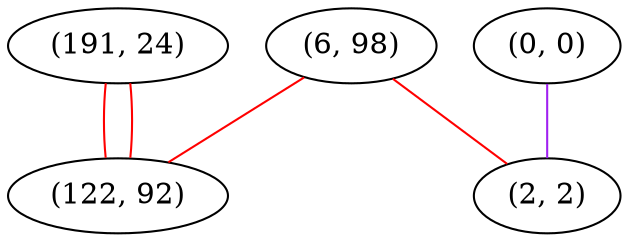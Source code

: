graph "" {
"(6, 98)";
"(191, 24)";
"(122, 92)";
"(0, 0)";
"(2, 2)";
"(6, 98)" -- "(122, 92)"  [color=red, key=0, weight=1];
"(6, 98)" -- "(2, 2)"  [color=red, key=0, weight=1];
"(191, 24)" -- "(122, 92)"  [color=red, key=0, weight=1];
"(191, 24)" -- "(122, 92)"  [color=red, key=1, weight=1];
"(0, 0)" -- "(2, 2)"  [color=purple, key=0, weight=4];
}
